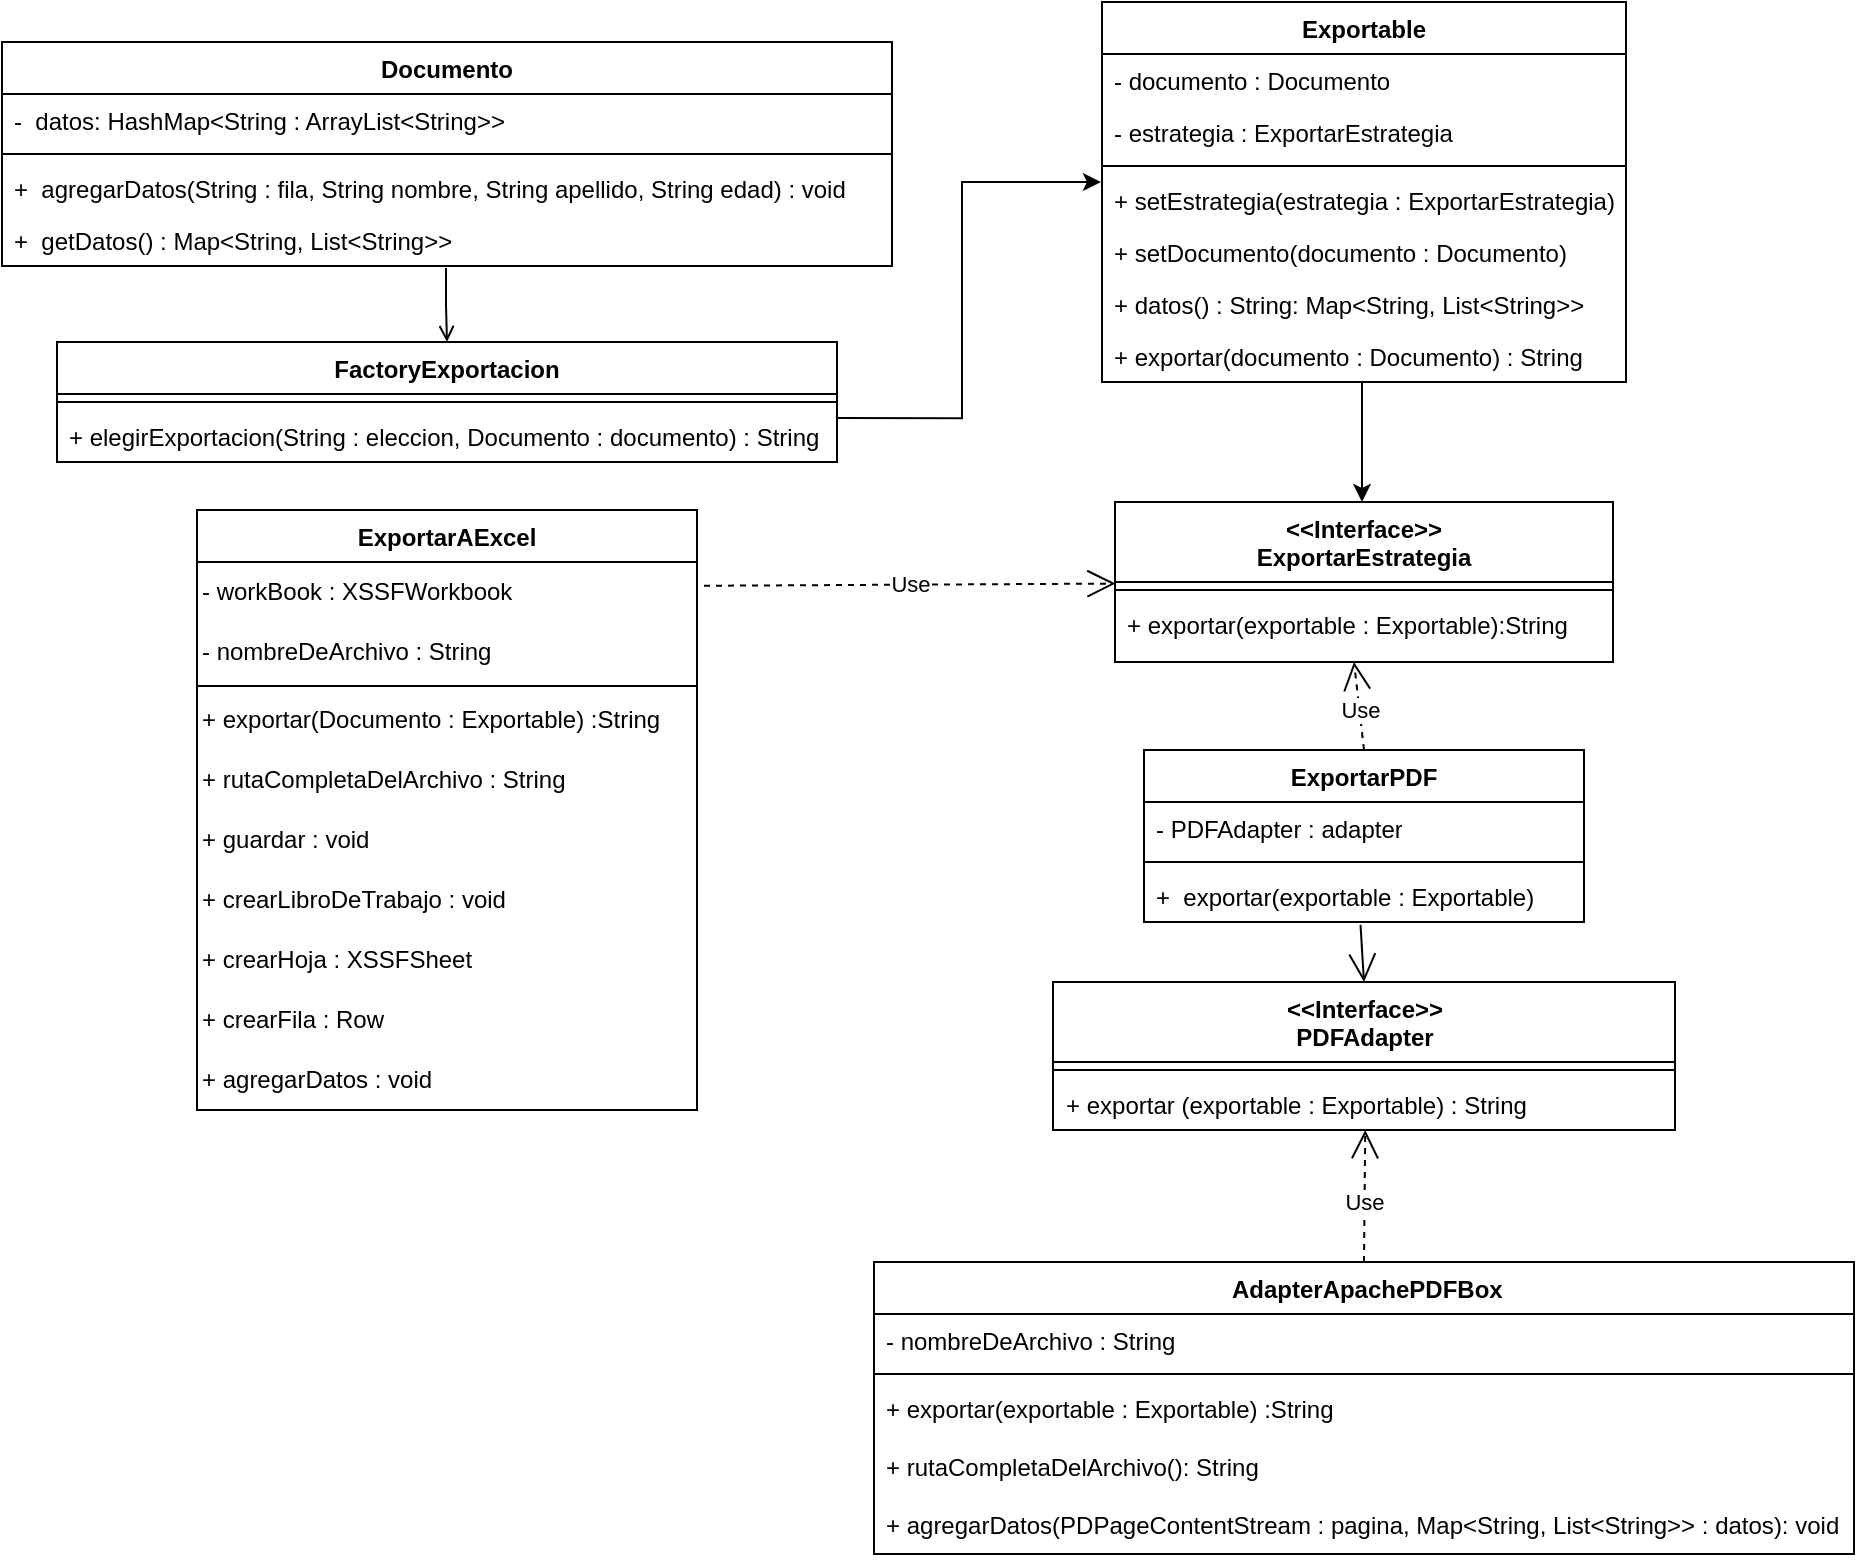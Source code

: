 <mxfile version="24.6.4" type="device">
  <diagram id="C5RBs43oDa-KdzZeNtuy" name="Page-1">
    <mxGraphModel dx="1350" dy="805" grid="1" gridSize="10" guides="1" tooltips="1" connect="1" arrows="1" fold="1" page="1" pageScale="1" pageWidth="1169" pageHeight="827" math="0" shadow="0">
      <root>
        <mxCell id="WIyWlLk6GJQsqaUBKTNV-0" />
        <mxCell id="WIyWlLk6GJQsqaUBKTNV-1" parent="WIyWlLk6GJQsqaUBKTNV-0" />
        <mxCell id="zkfFHV4jXpPFQw0GAbJ--0" value="Documento" style="swimlane;fontStyle=1;align=center;verticalAlign=top;childLayout=stackLayout;horizontal=1;startSize=26;horizontalStack=0;resizeParent=1;resizeLast=0;collapsible=1;marginBottom=0;rounded=0;shadow=0;strokeWidth=1;swimlaneFillColor=default;" parent="WIyWlLk6GJQsqaUBKTNV-1" vertex="1">
          <mxGeometry x="140" y="30" width="445" height="112" as="geometry">
            <mxRectangle x="230" y="140" width="160" height="26" as="alternateBounds" />
          </mxGeometry>
        </mxCell>
        <mxCell id="zkfFHV4jXpPFQw0GAbJ--1" value="-  datos: HashMap&lt;String : ArrayList&lt;String&gt;&gt;" style="text;align=left;verticalAlign=top;spacingLeft=4;spacingRight=4;overflow=hidden;rotatable=0;points=[[0,0.5],[1,0.5]];portConstraint=eastwest;" parent="zkfFHV4jXpPFQw0GAbJ--0" vertex="1">
          <mxGeometry y="26" width="445" height="26" as="geometry" />
        </mxCell>
        <mxCell id="zkfFHV4jXpPFQw0GAbJ--4" value="" style="line;html=1;strokeWidth=1;align=left;verticalAlign=middle;spacingTop=-1;spacingLeft=3;spacingRight=3;rotatable=0;labelPosition=right;points=[];portConstraint=eastwest;" parent="zkfFHV4jXpPFQw0GAbJ--0" vertex="1">
          <mxGeometry y="52" width="445" height="8" as="geometry" />
        </mxCell>
        <mxCell id="NO4evhk_p9bPj4lN8kUN-1" value="+  agregarDatos(String : fila, String nombre, String apellido, String edad) : void" style="text;align=left;verticalAlign=top;spacingLeft=4;spacingRight=4;overflow=hidden;rotatable=0;points=[[0,0.5],[1,0.5]];portConstraint=eastwest;" parent="zkfFHV4jXpPFQw0GAbJ--0" vertex="1">
          <mxGeometry y="60" width="445" height="26" as="geometry" />
        </mxCell>
        <mxCell id="NO4evhk_p9bPj4lN8kUN-2" value="+  getDatos() : Map&lt;String, List&lt;String&gt;&gt;" style="text;align=left;verticalAlign=top;spacingLeft=4;spacingRight=4;overflow=hidden;rotatable=0;points=[[0,0.5],[1,0.5]];portConstraint=eastwest;" parent="zkfFHV4jXpPFQw0GAbJ--0" vertex="1">
          <mxGeometry y="86" width="445" height="26" as="geometry" />
        </mxCell>
        <mxCell id="zkfFHV4jXpPFQw0GAbJ--6" value="&lt;&lt;Interface&gt;&gt;&#xa;ExportarEstrategia" style="swimlane;fontStyle=1;align=center;verticalAlign=top;childLayout=stackLayout;horizontal=1;startSize=40;horizontalStack=0;resizeParent=1;resizeLast=0;collapsible=1;marginBottom=0;rounded=0;shadow=0;strokeWidth=1;swimlaneFillColor=default;" parent="WIyWlLk6GJQsqaUBKTNV-1" vertex="1">
          <mxGeometry x="696.5" y="260" width="249" height="80" as="geometry">
            <mxRectangle x="130" y="380" width="160" height="26" as="alternateBounds" />
          </mxGeometry>
        </mxCell>
        <mxCell id="zkfFHV4jXpPFQw0GAbJ--9" value="" style="line;html=1;strokeWidth=1;align=left;verticalAlign=middle;spacingTop=-1;spacingLeft=3;spacingRight=3;rotatable=0;labelPosition=right;points=[];portConstraint=eastwest;" parent="zkfFHV4jXpPFQw0GAbJ--6" vertex="1">
          <mxGeometry y="40" width="249" height="8" as="geometry" />
        </mxCell>
        <mxCell id="zkfFHV4jXpPFQw0GAbJ--11" value="+ exportar(exportable : Exportable):String" style="text;align=left;verticalAlign=top;spacingLeft=4;spacingRight=4;overflow=hidden;rotatable=0;points=[[0,0.5],[1,0.5]];portConstraint=eastwest;" parent="zkfFHV4jXpPFQw0GAbJ--6" vertex="1">
          <mxGeometry y="48" width="249" height="26" as="geometry" />
        </mxCell>
        <mxCell id="zkfFHV4jXpPFQw0GAbJ--13" value="ExportarAExcel" style="swimlane;fontStyle=1;align=center;verticalAlign=top;childLayout=stackLayout;horizontal=1;startSize=26;horizontalStack=0;resizeParent=1;resizeLast=0;collapsible=1;marginBottom=0;rounded=0;shadow=0;strokeWidth=1;swimlaneLine=1;glass=0;fillColor=default;gradientColor=none;swimlaneFillColor=default;perimeterSpacing=1;" parent="WIyWlLk6GJQsqaUBKTNV-1" vertex="1">
          <mxGeometry x="237.5" y="264" width="250" height="300" as="geometry">
            <mxRectangle x="340" y="380" width="170" height="26" as="alternateBounds" />
          </mxGeometry>
        </mxCell>
        <mxCell id="oykFUfWzF0iran7GG84D-37" value="- workBook : XSSFWorkbook" style="text;html=1;align=left;verticalAlign=middle;resizable=0;points=[];autosize=1;strokeColor=none;fillColor=none;" parent="zkfFHV4jXpPFQw0GAbJ--13" vertex="1">
          <mxGeometry y="26" width="250" height="30" as="geometry" />
        </mxCell>
        <mxCell id="oykFUfWzF0iran7GG84D-28" value="- nombreDeArchivo : String" style="text;html=1;align=left;verticalAlign=middle;resizable=0;points=[];autosize=1;strokeColor=none;fillColor=none;" parent="zkfFHV4jXpPFQw0GAbJ--13" vertex="1">
          <mxGeometry y="56" width="250" height="30" as="geometry" />
        </mxCell>
        <mxCell id="oykFUfWzF0iran7GG84D-27" style="line;html=1;strokeWidth=1;align=left;verticalAlign=middle;spacingTop=-1;spacingLeft=3;spacingRight=3;rotatable=0;labelPosition=right;points=[];portConstraint=eastwest;" parent="zkfFHV4jXpPFQw0GAbJ--13" vertex="1">
          <mxGeometry y="86" width="250" height="4" as="geometry" />
        </mxCell>
        <mxCell id="oykFUfWzF0iran7GG84D-1" value="+ exportar(Documento :&amp;nbsp;Exportable) :String" style="text;html=1;align=left;verticalAlign=middle;resizable=0;points=[];autosize=1;strokeColor=none;fillColor=none;" parent="zkfFHV4jXpPFQw0GAbJ--13" vertex="1">
          <mxGeometry y="90" width="250" height="30" as="geometry" />
        </mxCell>
        <mxCell id="oykFUfWzF0iran7GG84D-29" value="+ rutaCompletaDelArchivo : String" style="text;html=1;align=left;verticalAlign=middle;resizable=0;points=[];autosize=1;strokeColor=none;fillColor=none;" parent="zkfFHV4jXpPFQw0GAbJ--13" vertex="1">
          <mxGeometry y="120" width="250" height="30" as="geometry" />
        </mxCell>
        <mxCell id="oykFUfWzF0iran7GG84D-30" value="+ guardar : void" style="text;html=1;align=left;verticalAlign=middle;resizable=0;points=[];autosize=1;strokeColor=none;fillColor=none;" parent="zkfFHV4jXpPFQw0GAbJ--13" vertex="1">
          <mxGeometry y="150" width="250" height="30" as="geometry" />
        </mxCell>
        <mxCell id="oykFUfWzF0iran7GG84D-31" value="+ crearLibroDeTrabajo : void" style="text;html=1;align=left;verticalAlign=middle;resizable=0;points=[];autosize=1;strokeColor=none;fillColor=none;" parent="zkfFHV4jXpPFQw0GAbJ--13" vertex="1">
          <mxGeometry y="180" width="250" height="30" as="geometry" />
        </mxCell>
        <mxCell id="oykFUfWzF0iran7GG84D-32" value="+ crearHoja : XSSFSheet" style="text;html=1;align=left;verticalAlign=middle;resizable=0;points=[];autosize=1;strokeColor=none;fillColor=none;" parent="zkfFHV4jXpPFQw0GAbJ--13" vertex="1">
          <mxGeometry y="210" width="250" height="30" as="geometry" />
        </mxCell>
        <mxCell id="oykFUfWzF0iran7GG84D-34" value="+ crearFila : Row" style="text;html=1;align=left;verticalAlign=middle;resizable=0;points=[];autosize=1;strokeColor=none;fillColor=none;" parent="zkfFHV4jXpPFQw0GAbJ--13" vertex="1">
          <mxGeometry y="240" width="250" height="30" as="geometry" />
        </mxCell>
        <mxCell id="oykFUfWzF0iran7GG84D-35" value="+ agregarDatos : void" style="text;html=1;align=left;verticalAlign=middle;resizable=0;points=[];autosize=1;strokeColor=none;fillColor=none;" parent="zkfFHV4jXpPFQw0GAbJ--13" vertex="1">
          <mxGeometry y="270" width="250" height="30" as="geometry" />
        </mxCell>
        <mxCell id="oykFUfWzF0iran7GG84D-7" style="edgeStyle=orthogonalEdgeStyle;rounded=0;orthogonalLoop=1;jettySize=auto;html=1;" parent="WIyWlLk6GJQsqaUBKTNV-1" source="zkfFHV4jXpPFQw0GAbJ--17" edge="1">
          <mxGeometry relative="1" as="geometry">
            <mxPoint x="820" y="260" as="targetPoint" />
            <Array as="points">
              <mxPoint x="820" y="260" />
            </Array>
          </mxGeometry>
        </mxCell>
        <mxCell id="zkfFHV4jXpPFQw0GAbJ--17" value="Exportable" style="swimlane;fontStyle=1;align=center;verticalAlign=top;childLayout=stackLayout;horizontal=1;startSize=26;horizontalStack=0;resizeParent=1;resizeLast=0;collapsible=1;marginBottom=0;rounded=0;shadow=0;strokeWidth=1;swimlaneFillColor=default;" parent="WIyWlLk6GJQsqaUBKTNV-1" vertex="1">
          <mxGeometry x="690" y="10" width="262" height="190" as="geometry">
            <mxRectangle x="550" y="140" width="160" height="26" as="alternateBounds" />
          </mxGeometry>
        </mxCell>
        <mxCell id="zkfFHV4jXpPFQw0GAbJ--20" value="- documento : Documento" style="text;align=left;verticalAlign=top;spacingLeft=4;spacingRight=4;overflow=hidden;rotatable=0;points=[[0,0.5],[1,0.5]];portConstraint=eastwest;rounded=0;shadow=0;html=0;" parent="zkfFHV4jXpPFQw0GAbJ--17" vertex="1">
          <mxGeometry y="26" width="262" height="26" as="geometry" />
        </mxCell>
        <mxCell id="zkfFHV4jXpPFQw0GAbJ--22" value="- estrategia : ExportarEstrategia" style="text;align=left;verticalAlign=top;spacingLeft=4;spacingRight=4;overflow=hidden;rotatable=0;points=[[0,0.5],[1,0.5]];portConstraint=eastwest;rounded=0;shadow=0;html=0;" parent="zkfFHV4jXpPFQw0GAbJ--17" vertex="1">
          <mxGeometry y="52" width="262" height="26" as="geometry" />
        </mxCell>
        <mxCell id="zkfFHV4jXpPFQw0GAbJ--23" value="" style="line;html=1;strokeWidth=1;align=left;verticalAlign=middle;spacingTop=-1;spacingLeft=3;spacingRight=3;rotatable=0;labelPosition=right;points=[];portConstraint=eastwest;" parent="zkfFHV4jXpPFQw0GAbJ--17" vertex="1">
          <mxGeometry y="78" width="262" height="8" as="geometry" />
        </mxCell>
        <mxCell id="zkfFHV4jXpPFQw0GAbJ--24" value="+ setEstrategia(estrategia : ExportarEstrategia)" style="text;align=left;verticalAlign=top;spacingLeft=4;spacingRight=4;overflow=hidden;rotatable=0;points=[[0,0.5],[1,0.5]];portConstraint=eastwest;" parent="zkfFHV4jXpPFQw0GAbJ--17" vertex="1">
          <mxGeometry y="86" width="262" height="26" as="geometry" />
        </mxCell>
        <mxCell id="zkfFHV4jXpPFQw0GAbJ--25" value="+ setDocumento(documento : Documento)" style="text;align=left;verticalAlign=top;spacingLeft=4;spacingRight=4;overflow=hidden;rotatable=0;points=[[0,0.5],[1,0.5]];portConstraint=eastwest;" parent="zkfFHV4jXpPFQw0GAbJ--17" vertex="1">
          <mxGeometry y="112" width="262" height="26" as="geometry" />
        </mxCell>
        <mxCell id="NO4evhk_p9bPj4lN8kUN-4" value="+ datos() : String: Map&lt;String, List&lt;String&gt;&gt;" style="text;align=left;verticalAlign=top;spacingLeft=4;spacingRight=4;overflow=hidden;rotatable=0;points=[[0,0.5],[1,0.5]];portConstraint=eastwest;" parent="zkfFHV4jXpPFQw0GAbJ--17" vertex="1">
          <mxGeometry y="138" width="262" height="26" as="geometry" />
        </mxCell>
        <mxCell id="NO4evhk_p9bPj4lN8kUN-3" value="+ exportar(documento : Documento) : String" style="text;align=left;verticalAlign=top;spacingLeft=4;spacingRight=4;overflow=hidden;rotatable=0;points=[[0,0.5],[1,0.5]];portConstraint=eastwest;" parent="zkfFHV4jXpPFQw0GAbJ--17" vertex="1">
          <mxGeometry y="164" width="262" height="26" as="geometry" />
        </mxCell>
        <mxCell id="oykFUfWzF0iran7GG84D-2" value="&lt;b&gt;ExportarPDF&lt;/b&gt;" style="swimlane;fontStyle=0;align=center;verticalAlign=top;childLayout=stackLayout;horizontal=1;startSize=26;horizontalStack=0;resizeParent=1;resizeParentMax=0;resizeLast=0;collapsible=1;marginBottom=0;whiteSpace=wrap;html=1;swimlaneFillColor=default;" parent="WIyWlLk6GJQsqaUBKTNV-1" vertex="1">
          <mxGeometry x="711" y="384" width="220" height="86" as="geometry" />
        </mxCell>
        <mxCell id="NO4evhk_p9bPj4lN8kUN-6" value="- PDFAdapter : adapter" style="text;strokeColor=none;fillColor=none;align=left;verticalAlign=top;spacingLeft=4;spacingRight=4;overflow=hidden;rotatable=0;points=[[0,0.5],[1,0.5]];portConstraint=eastwest;whiteSpace=wrap;html=1;" parent="oykFUfWzF0iran7GG84D-2" vertex="1">
          <mxGeometry y="26" width="220" height="26" as="geometry" />
        </mxCell>
        <mxCell id="oykFUfWzF0iran7GG84D-4" value="" style="line;strokeWidth=1;fillColor=none;align=left;verticalAlign=middle;spacingTop=-1;spacingLeft=3;spacingRight=3;rotatable=0;labelPosition=right;points=[];portConstraint=eastwest;strokeColor=inherit;" parent="oykFUfWzF0iran7GG84D-2" vertex="1">
          <mxGeometry y="52" width="220" height="8" as="geometry" />
        </mxCell>
        <mxCell id="oykFUfWzF0iran7GG84D-5" value="+&amp;nbsp; exportar(exportable :&amp;nbsp;Exportable)" style="text;strokeColor=none;fillColor=none;align=left;verticalAlign=top;spacingLeft=4;spacingRight=4;overflow=hidden;rotatable=0;points=[[0,0.5],[1,0.5]];portConstraint=eastwest;whiteSpace=wrap;html=1;" parent="oykFUfWzF0iran7GG84D-2" vertex="1">
          <mxGeometry y="60" width="220" height="26" as="geometry" />
        </mxCell>
        <mxCell id="oykFUfWzF0iran7GG84D-8" value="Use" style="endArrow=open;endSize=12;dashed=1;html=1;rounded=0;exitX=0.5;exitY=0;exitDx=0;exitDy=0;" parent="WIyWlLk6GJQsqaUBKTNV-1" source="oykFUfWzF0iran7GG84D-2" edge="1">
          <mxGeometry x="-0.082" width="160" relative="1" as="geometry">
            <mxPoint x="330" y="450" as="sourcePoint" />
            <mxPoint x="816" y="340" as="targetPoint" />
            <Array as="points" />
            <mxPoint as="offset" />
          </mxGeometry>
        </mxCell>
        <mxCell id="oykFUfWzF0iran7GG84D-9" value="Use" style="endArrow=open;endSize=12;dashed=1;html=1;rounded=0;exitX=1.014;exitY=0.396;exitDx=0;exitDy=0;exitPerimeter=0;entryX=0.001;entryY=0.099;entryDx=0;entryDy=0;entryPerimeter=0;" parent="WIyWlLk6GJQsqaUBKTNV-1" target="zkfFHV4jXpPFQw0GAbJ--9" edge="1" source="oykFUfWzF0iran7GG84D-37">
          <mxGeometry width="160" relative="1" as="geometry">
            <mxPoint x="580" y="300" as="sourcePoint" />
            <mxPoint x="697" y="300" as="targetPoint" />
          </mxGeometry>
        </mxCell>
        <mxCell id="oykFUfWzF0iran7GG84D-10" value="&lt;div&gt;&amp;lt;&amp;lt;Interface&amp;gt;&amp;gt;&lt;/div&gt;&lt;div&gt;PDFAdapter &lt;br&gt;&lt;/div&gt;" style="swimlane;fontStyle=1;align=center;verticalAlign=top;childLayout=stackLayout;horizontal=1;startSize=40;horizontalStack=0;resizeParent=1;resizeParentMax=0;resizeLast=0;collapsible=1;marginBottom=0;whiteSpace=wrap;html=1;swimlaneFillColor=default;" parent="WIyWlLk6GJQsqaUBKTNV-1" vertex="1">
          <mxGeometry x="665.5" y="500" width="311" height="74" as="geometry" />
        </mxCell>
        <mxCell id="oykFUfWzF0iran7GG84D-12" value="" style="line;strokeWidth=1;fillColor=none;align=left;verticalAlign=middle;spacingTop=-1;spacingLeft=3;spacingRight=3;rotatable=0;labelPosition=right;points=[];portConstraint=eastwest;strokeColor=inherit;" parent="oykFUfWzF0iran7GG84D-10" vertex="1">
          <mxGeometry y="40" width="311" height="8" as="geometry" />
        </mxCell>
        <mxCell id="oykFUfWzF0iran7GG84D-13" value="+ exportar (exportable :&amp;nbsp;Exportable) : String" style="text;strokeColor=none;fillColor=none;align=left;verticalAlign=top;spacingLeft=4;spacingRight=4;overflow=hidden;rotatable=0;points=[[0,0.5],[1,0.5]];portConstraint=eastwest;whiteSpace=wrap;html=1;" parent="oykFUfWzF0iran7GG84D-10" vertex="1">
          <mxGeometry y="48" width="311" height="26" as="geometry" />
        </mxCell>
        <mxCell id="oykFUfWzF0iran7GG84D-18" value="&amp;nbsp;AdapterApachePDFBox" style="swimlane;fontStyle=1;align=center;verticalAlign=top;childLayout=stackLayout;horizontal=1;startSize=26;horizontalStack=0;resizeParent=1;resizeParentMax=0;resizeLast=0;collapsible=1;marginBottom=0;whiteSpace=wrap;html=1;swimlaneFillColor=default;" parent="WIyWlLk6GJQsqaUBKTNV-1" vertex="1">
          <mxGeometry x="576" y="640" width="490" height="146" as="geometry" />
        </mxCell>
        <mxCell id="NO4evhk_p9bPj4lN8kUN-7" value="-&amp;nbsp;nombreDeArchivo : String " style="text;strokeColor=none;fillColor=none;align=left;verticalAlign=top;spacingLeft=4;spacingRight=4;overflow=hidden;rotatable=0;points=[[0,0.5],[1,0.5]];portConstraint=eastwest;whiteSpace=wrap;html=1;" parent="oykFUfWzF0iran7GG84D-18" vertex="1">
          <mxGeometry y="26" width="490" height="26" as="geometry" />
        </mxCell>
        <mxCell id="oykFUfWzF0iran7GG84D-20" value="" style="line;strokeWidth=1;fillColor=none;align=left;verticalAlign=middle;spacingTop=-1;spacingLeft=3;spacingRight=3;rotatable=0;labelPosition=right;points=[];portConstraint=eastwest;strokeColor=inherit;" parent="oykFUfWzF0iran7GG84D-18" vertex="1">
          <mxGeometry y="52" width="490" height="8" as="geometry" />
        </mxCell>
        <mxCell id="oykFUfWzF0iran7GG84D-21" value="&lt;div&gt;+ exportar(exportable :&amp;nbsp;Exportable) :String&lt;/div&gt;&lt;div&gt;&lt;br&gt;&lt;/div&gt;&lt;div&gt;+ rutaCompletaDelArchivo(): String&lt;br&gt;&lt;/div&gt;&lt;div&gt;&lt;br&gt;&lt;/div&gt;&lt;div&gt;+ agregarDatos(PDPageContentStream : pagina,&amp;nbsp;&lt;span style=&quot;text-wrap: nowrap; background-color: initial;&quot;&gt;Map&amp;lt;String, List&amp;lt;String&amp;gt;&amp;gt; : datos&lt;/span&gt;&lt;span style=&quot;background-color: initial;&quot;&gt;): void&lt;/span&gt;&lt;/div&gt;&lt;div&gt;&lt;br&gt;&lt;/div&gt;&lt;div&gt;&lt;br&gt;&lt;/div&gt;" style="text;strokeColor=none;fillColor=none;align=left;verticalAlign=top;spacingLeft=4;spacingRight=4;overflow=hidden;rotatable=0;points=[[0,0.5],[1,0.5]];portConstraint=eastwest;whiteSpace=wrap;html=1;" parent="oykFUfWzF0iran7GG84D-18" vertex="1">
          <mxGeometry y="60" width="490" height="86" as="geometry" />
        </mxCell>
        <mxCell id="oykFUfWzF0iran7GG84D-24" value="" style="endArrow=open;endFill=1;endSize=12;html=1;rounded=0;exitX=0.492;exitY=1.055;exitDx=0;exitDy=0;exitPerimeter=0;entryX=0.5;entryY=0;entryDx=0;entryDy=0;" parent="WIyWlLk6GJQsqaUBKTNV-1" source="oykFUfWzF0iran7GG84D-5" target="oykFUfWzF0iran7GG84D-10" edge="1">
          <mxGeometry width="160" relative="1" as="geometry">
            <mxPoint x="330" y="450" as="sourcePoint" />
            <mxPoint x="836" y="500" as="targetPoint" />
          </mxGeometry>
        </mxCell>
        <mxCell id="oykFUfWzF0iran7GG84D-25" value="Use" style="endArrow=open;endSize=12;dashed=1;html=1;rounded=0;entryX=0.502;entryY=1.002;entryDx=0;entryDy=0;entryPerimeter=0;exitX=0.5;exitY=0;exitDx=0;exitDy=0;" parent="WIyWlLk6GJQsqaUBKTNV-1" source="oykFUfWzF0iran7GG84D-18" target="oykFUfWzF0iran7GG84D-13" edge="1">
          <mxGeometry x="-0.09" width="160" relative="1" as="geometry">
            <mxPoint x="836" y="640" as="sourcePoint" />
            <mxPoint x="490" y="450" as="targetPoint" />
            <mxPoint as="offset" />
          </mxGeometry>
        </mxCell>
        <mxCell id="QyAh7ZfELYVOn2lvqlxY-0" value="" style="endArrow=open;shadow=0;strokeWidth=1;rounded=0;curved=0;endFill=1;edgeStyle=elbowEdgeStyle;elbow=vertical;entryX=0.5;entryY=0;entryDx=0;entryDy=0;exitX=0.499;exitY=1.028;exitDx=0;exitDy=0;exitPerimeter=0;" edge="1" parent="WIyWlLk6GJQsqaUBKTNV-1" target="QyAh7ZfELYVOn2lvqlxY-1">
          <mxGeometry x="0.5" y="41" relative="1" as="geometry">
            <mxPoint x="362" y="143" as="sourcePoint" />
            <mxPoint x="540" y="192" as="targetPoint" />
            <mxPoint x="-40" y="32" as="offset" />
          </mxGeometry>
        </mxCell>
        <mxCell id="QyAh7ZfELYVOn2lvqlxY-1" value="FactoryExportacion" style="swimlane;fontStyle=1;align=center;verticalAlign=top;childLayout=stackLayout;horizontal=1;startSize=26;horizontalStack=0;resizeParent=1;resizeLast=0;collapsible=1;marginBottom=0;rounded=0;shadow=0;strokeWidth=1;swimlaneFillColor=default;" vertex="1" parent="WIyWlLk6GJQsqaUBKTNV-1">
          <mxGeometry x="167.5" y="180" width="390" height="60" as="geometry">
            <mxRectangle x="230" y="140" width="160" height="26" as="alternateBounds" />
          </mxGeometry>
        </mxCell>
        <mxCell id="QyAh7ZfELYVOn2lvqlxY-2" value="" style="line;html=1;strokeWidth=1;align=left;verticalAlign=middle;spacingTop=-1;spacingLeft=3;spacingRight=3;rotatable=0;labelPosition=right;points=[];portConstraint=eastwest;" vertex="1" parent="QyAh7ZfELYVOn2lvqlxY-1">
          <mxGeometry y="26" width="390" height="8" as="geometry" />
        </mxCell>
        <mxCell id="QyAh7ZfELYVOn2lvqlxY-3" value="+ elegirExportacion(String : eleccion, Documento : documento) : String" style="text;align=left;verticalAlign=top;spacingLeft=4;spacingRight=4;overflow=hidden;rotatable=0;points=[[0,0.5],[1,0.5]];portConstraint=eastwest;" vertex="1" parent="QyAh7ZfELYVOn2lvqlxY-1">
          <mxGeometry y="34" width="390" height="26" as="geometry" />
        </mxCell>
        <mxCell id="QyAh7ZfELYVOn2lvqlxY-4" style="edgeStyle=orthogonalEdgeStyle;rounded=0;orthogonalLoop=1;jettySize=auto;html=1;entryX=0;entryY=0.5;entryDx=0;entryDy=0;" edge="1" parent="WIyWlLk6GJQsqaUBKTNV-1">
          <mxGeometry relative="1" as="geometry">
            <mxPoint x="689.47" y="100" as="targetPoint" />
            <mxPoint x="556.97" y="218.059" as="sourcePoint" />
            <Array as="points">
              <mxPoint x="620" y="218" />
              <mxPoint x="620" y="100" />
            </Array>
          </mxGeometry>
        </mxCell>
      </root>
    </mxGraphModel>
  </diagram>
</mxfile>
